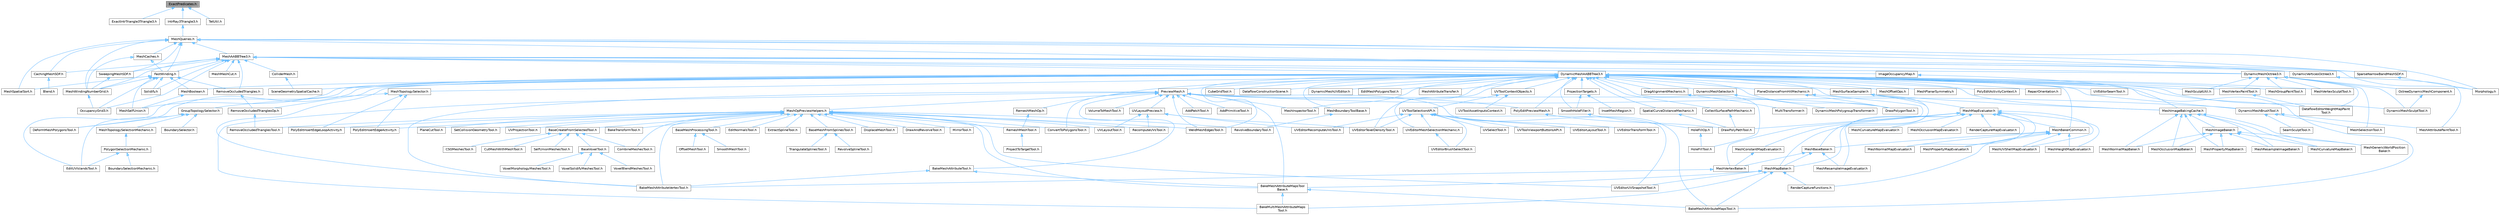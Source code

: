 digraph "ExactPredicates.h"
{
 // INTERACTIVE_SVG=YES
 // LATEX_PDF_SIZE
  bgcolor="transparent";
  edge [fontname=Helvetica,fontsize=10,labelfontname=Helvetica,labelfontsize=10];
  node [fontname=Helvetica,fontsize=10,shape=box,height=0.2,width=0.4];
  Node1 [id="Node000001",label="ExactPredicates.h",height=0.2,width=0.4,color="gray40", fillcolor="grey60", style="filled", fontcolor="black",tooltip=" "];
  Node1 -> Node2 [id="edge1_Node000001_Node000002",dir="back",color="steelblue1",style="solid",tooltip=" "];
  Node2 [id="Node000002",label="ExactIntrTriangle3Triangle3.h",height=0.2,width=0.4,color="grey40", fillcolor="white", style="filled",URL="$d3/d32/ExactIntrTriangle3Triangle3_8h.html",tooltip=" "];
  Node1 -> Node3 [id="edge2_Node000001_Node000003",dir="back",color="steelblue1",style="solid",tooltip=" "];
  Node3 [id="Node000003",label="IntrRay3Triangle3.h",height=0.2,width=0.4,color="grey40", fillcolor="white", style="filled",URL="$dc/d8f/IntrRay3Triangle3_8h.html",tooltip=" "];
  Node3 -> Node4 [id="edge3_Node000003_Node000004",dir="back",color="steelblue1",style="solid",tooltip=" "];
  Node4 [id="Node000004",label="MeshQueries.h",height=0.2,width=0.4,color="grey40", fillcolor="white", style="filled",URL="$d1/d76/MeshQueries_8h.html",tooltip=" "];
  Node4 -> Node5 [id="edge4_Node000004_Node000005",dir="back",color="steelblue1",style="solid",tooltip=" "];
  Node5 [id="Node000005",label="CachingMeshSDF.h",height=0.2,width=0.4,color="grey40", fillcolor="white", style="filled",URL="$d3/de9/CachingMeshSDF_8h.html",tooltip=" "];
  Node5 -> Node6 [id="edge5_Node000005_Node000006",dir="back",color="steelblue1",style="solid",tooltip=" "];
  Node6 [id="Node000006",label="Blend.h",height=0.2,width=0.4,color="grey40", fillcolor="white", style="filled",URL="$d4/d80/Blend_8h.html",tooltip=" "];
  Node4 -> Node7 [id="edge6_Node000004_Node000007",dir="back",color="steelblue1",style="solid",tooltip=" "];
  Node7 [id="Node000007",label="DynamicMeshOctree3.h",height=0.2,width=0.4,color="grey40", fillcolor="white", style="filled",URL="$d8/d9f/DynamicMeshOctree3_8h.html",tooltip=" "];
  Node7 -> Node8 [id="edge7_Node000007_Node000008",dir="back",color="steelblue1",style="solid",tooltip=" "];
  Node8 [id="Node000008",label="DataflowEditorWeightMapPaint\lTool.h",height=0.2,width=0.4,color="grey40", fillcolor="white", style="filled",URL="$db/d46/DataflowEditorWeightMapPaintTool_8h.html",tooltip=" "];
  Node7 -> Node9 [id="edge8_Node000007_Node000009",dir="back",color="steelblue1",style="solid",tooltip=" "];
  Node9 [id="Node000009",label="DynamicMeshSculptTool.h",height=0.2,width=0.4,color="grey40", fillcolor="white", style="filled",URL="$d6/d16/DynamicMeshSculptTool_8h.html",tooltip=" "];
  Node7 -> Node10 [id="edge9_Node000007_Node000010",dir="back",color="steelblue1",style="solid",tooltip=" "];
  Node10 [id="Node000010",label="MeshGroupPaintTool.h",height=0.2,width=0.4,color="grey40", fillcolor="white", style="filled",URL="$dd/d04/MeshGroupPaintTool_8h.html",tooltip=" "];
  Node7 -> Node11 [id="edge10_Node000007_Node000011",dir="back",color="steelblue1",style="solid",tooltip=" "];
  Node11 [id="Node000011",label="MeshSculptUtil.h",height=0.2,width=0.4,color="grey40", fillcolor="white", style="filled",URL="$dc/de1/MeshSculptUtil_8h.html",tooltip=" "];
  Node7 -> Node12 [id="edge11_Node000007_Node000012",dir="back",color="steelblue1",style="solid",tooltip=" "];
  Node12 [id="Node000012",label="MeshSelectionTool.h",height=0.2,width=0.4,color="grey40", fillcolor="white", style="filled",URL="$d8/d80/MeshSelectionTool_8h.html",tooltip=" "];
  Node7 -> Node13 [id="edge12_Node000007_Node000013",dir="back",color="steelblue1",style="solid",tooltip=" "];
  Node13 [id="Node000013",label="MeshVertexPaintTool.h",height=0.2,width=0.4,color="grey40", fillcolor="white", style="filled",URL="$db/d74/MeshVertexPaintTool_8h.html",tooltip=" "];
  Node13 -> Node8 [id="edge13_Node000013_Node000008",dir="back",color="steelblue1",style="solid",tooltip=" "];
  Node7 -> Node14 [id="edge14_Node000007_Node000014",dir="back",color="steelblue1",style="solid",tooltip=" "];
  Node14 [id="Node000014",label="MeshVertexSculptTool.h",height=0.2,width=0.4,color="grey40", fillcolor="white", style="filled",URL="$dc/da6/MeshVertexSculptTool_8h.html",tooltip=" "];
  Node7 -> Node15 [id="edge15_Node000007_Node000015",dir="back",color="steelblue1",style="solid",tooltip=" "];
  Node15 [id="Node000015",label="OctreeDynamicMeshComponent.h",height=0.2,width=0.4,color="grey40", fillcolor="white", style="filled",URL="$d9/d19/OctreeDynamicMeshComponent_8h.html",tooltip=" "];
  Node15 -> Node9 [id="edge16_Node000015_Node000009",dir="back",color="steelblue1",style="solid",tooltip=" "];
  Node4 -> Node16 [id="edge17_Node000004_Node000016",dir="back",color="steelblue1",style="solid",tooltip=" "];
  Node16 [id="Node000016",label="DynamicVerticesOctree3.h",height=0.2,width=0.4,color="grey40", fillcolor="white", style="filled",URL="$df/d7e/DynamicVerticesOctree3_8h.html",tooltip=" "];
  Node16 -> Node17 [id="edge18_Node000016_Node000017",dir="back",color="steelblue1",style="solid",tooltip=" "];
  Node17 [id="Node000017",label="MeshAttributePaintTool.h",height=0.2,width=0.4,color="grey40", fillcolor="white", style="filled",URL="$d3/d29/MeshAttributePaintTool_8h.html",tooltip=" "];
  Node4 -> Node18 [id="edge19_Node000004_Node000018",dir="back",color="steelblue1",style="solid",tooltip=" "];
  Node18 [id="Node000018",label="FastWinding.h",height=0.2,width=0.4,color="grey40", fillcolor="white", style="filled",URL="$d0/df7/FastWinding_8h.html",tooltip=" "];
  Node18 -> Node19 [id="edge20_Node000018_Node000019",dir="back",color="steelblue1",style="solid",tooltip=" "];
  Node19 [id="Node000019",label="MeshBoolean.h",height=0.2,width=0.4,color="grey40", fillcolor="white", style="filled",URL="$dc/d24/MeshBoolean_8h.html",tooltip=" "];
  Node19 -> Node20 [id="edge21_Node000019_Node000020",dir="back",color="steelblue1",style="solid",tooltip=" "];
  Node20 [id="Node000020",label="MeshSelfUnion.h",height=0.2,width=0.4,color="grey40", fillcolor="white", style="filled",URL="$d0/d5f/MeshSelfUnion_8h.html",tooltip=" "];
  Node18 -> Node20 [id="edge22_Node000018_Node000020",dir="back",color="steelblue1",style="solid",tooltip=" "];
  Node18 -> Node21 [id="edge23_Node000018_Node000021",dir="back",color="steelblue1",style="solid",tooltip=" "];
  Node21 [id="Node000021",label="MeshSpatialSort.h",height=0.2,width=0.4,color="grey40", fillcolor="white", style="filled",URL="$d5/d25/MeshSpatialSort_8h.html",tooltip=" "];
  Node18 -> Node22 [id="edge24_Node000018_Node000022",dir="back",color="steelblue1",style="solid",tooltip=" "];
  Node22 [id="Node000022",label="MeshWindingNumberGrid.h",height=0.2,width=0.4,color="grey40", fillcolor="white", style="filled",URL="$de/df0/MeshWindingNumberGrid_8h.html",tooltip=" "];
  Node22 -> Node23 [id="edge25_Node000022_Node000023",dir="back",color="steelblue1",style="solid",tooltip=" "];
  Node23 [id="Node000023",label="OccupancyGrid3.h",height=0.2,width=0.4,color="grey40", fillcolor="white", style="filled",URL="$d5/d63/OccupancyGrid3_8h.html",tooltip=" "];
  Node18 -> Node23 [id="edge26_Node000018_Node000023",dir="back",color="steelblue1",style="solid",tooltip=" "];
  Node18 -> Node24 [id="edge27_Node000018_Node000024",dir="back",color="steelblue1",style="solid",tooltip=" "];
  Node24 [id="Node000024",label="RemoveOccludedTriangles.h",height=0.2,width=0.4,color="grey40", fillcolor="white", style="filled",URL="$dc/d7b/RemoveOccludedTriangles_8h.html",tooltip=" "];
  Node24 -> Node25 [id="edge28_Node000024_Node000025",dir="back",color="steelblue1",style="solid",tooltip=" "];
  Node25 [id="Node000025",label="RemoveOccludedTrianglesOp.h",height=0.2,width=0.4,color="grey40", fillcolor="white", style="filled",URL="$d2/d39/RemoveOccludedTrianglesOp_8h.html",tooltip=" "];
  Node25 -> Node26 [id="edge29_Node000025_Node000026",dir="back",color="steelblue1",style="solid",tooltip=" "];
  Node26 [id="Node000026",label="RemoveOccludedTrianglesTool.h",height=0.2,width=0.4,color="grey40", fillcolor="white", style="filled",URL="$d9/da1/RemoveOccludedTrianglesTool_8h.html",tooltip=" "];
  Node18 -> Node27 [id="edge30_Node000018_Node000027",dir="back",color="steelblue1",style="solid",tooltip=" "];
  Node27 [id="Node000027",label="Solidify.h",height=0.2,width=0.4,color="grey40", fillcolor="white", style="filled",URL="$d0/ded/Solidify_8h.html",tooltip=" "];
  Node4 -> Node28 [id="edge31_Node000004_Node000028",dir="back",color="steelblue1",style="solid",tooltip=" "];
  Node28 [id="Node000028",label="MeshAABBTree3.h",height=0.2,width=0.4,color="grey40", fillcolor="white", style="filled",URL="$d8/d90/MeshAABBTree3_8h.html",tooltip=" "];
  Node28 -> Node5 [id="edge32_Node000028_Node000005",dir="back",color="steelblue1",style="solid",tooltip=" "];
  Node28 -> Node29 [id="edge33_Node000028_Node000029",dir="back",color="steelblue1",style="solid",tooltip=" "];
  Node29 [id="Node000029",label="ColliderMesh.h",height=0.2,width=0.4,color="grey40", fillcolor="white", style="filled",URL="$d8/d3c/ColliderMesh_8h.html",tooltip=" "];
  Node29 -> Node30 [id="edge34_Node000029_Node000030",dir="back",color="steelblue1",style="solid",tooltip=" "];
  Node30 [id="Node000030",label="SceneGeometrySpatialCache.h",height=0.2,width=0.4,color="grey40", fillcolor="white", style="filled",URL="$d6/d6f/SceneGeometrySpatialCache_8h.html",tooltip=" "];
  Node28 -> Node31 [id="edge35_Node000028_Node000031",dir="back",color="steelblue1",style="solid",tooltip=" "];
  Node31 [id="Node000031",label="DynamicMeshAABBTree3.h",height=0.2,width=0.4,color="grey40", fillcolor="white", style="filled",URL="$d5/d0d/DynamicMeshAABBTree3_8h.html",tooltip=" "];
  Node31 -> Node32 [id="edge36_Node000031_Node000032",dir="back",color="steelblue1",style="solid",tooltip=" "];
  Node32 [id="Node000032",label="BakeMeshAttributeMapsTool.h",height=0.2,width=0.4,color="grey40", fillcolor="white", style="filled",URL="$d8/d14/BakeMeshAttributeMapsTool_8h.html",tooltip=" "];
  Node31 -> Node33 [id="edge37_Node000031_Node000033",dir="back",color="steelblue1",style="solid",tooltip=" "];
  Node33 [id="Node000033",label="BakeMeshAttributeVertexTool.h",height=0.2,width=0.4,color="grey40", fillcolor="white", style="filled",URL="$d6/d76/BakeMeshAttributeVertexTool_8h.html",tooltip=" "];
  Node31 -> Node34 [id="edge38_Node000031_Node000034",dir="back",color="steelblue1",style="solid",tooltip=" "];
  Node34 [id="Node000034",label="CollectSurfacePathMechanic.h",height=0.2,width=0.4,color="grey40", fillcolor="white", style="filled",URL="$d5/dd0/CollectSurfacePathMechanic_8h.html",tooltip=" "];
  Node34 -> Node35 [id="edge39_Node000034_Node000035",dir="back",color="steelblue1",style="solid",tooltip=" "];
  Node35 [id="Node000035",label="DrawPolyPathTool.h",height=0.2,width=0.4,color="grey40", fillcolor="white", style="filled",URL="$dc/d3e/DrawPolyPathTool_8h.html",tooltip=" "];
  Node31 -> Node36 [id="edge40_Node000031_Node000036",dir="back",color="steelblue1",style="solid",tooltip=" "];
  Node36 [id="Node000036",label="CubeGridTool.h",height=0.2,width=0.4,color="grey40", fillcolor="white", style="filled",URL="$d3/d38/CubeGridTool_8h.html",tooltip=" "];
  Node31 -> Node37 [id="edge41_Node000031_Node000037",dir="back",color="steelblue1",style="solid",tooltip=" "];
  Node37 [id="Node000037",label="DataflowConstructionScene.h",height=0.2,width=0.4,color="grey40", fillcolor="white", style="filled",URL="$d7/d24/DataflowConstructionScene_8h.html",tooltip=" "];
  Node31 -> Node8 [id="edge42_Node000031_Node000008",dir="back",color="steelblue1",style="solid",tooltip=" "];
  Node31 -> Node38 [id="edge43_Node000031_Node000038",dir="back",color="steelblue1",style="solid",tooltip=" "];
  Node38 [id="Node000038",label="DeformMeshPolygonsTool.h",height=0.2,width=0.4,color="grey40", fillcolor="white", style="filled",URL="$db/d72/DeformMeshPolygonsTool_8h.html",tooltip=" "];
  Node31 -> Node39 [id="edge44_Node000031_Node000039",dir="back",color="steelblue1",style="solid",tooltip=" "];
  Node39 [id="Node000039",label="DragAlignmentMechanic.h",height=0.2,width=0.4,color="grey40", fillcolor="white", style="filled",URL="$d1/d74/DragAlignmentMechanic_8h.html",tooltip=" "];
  Node39 -> Node40 [id="edge45_Node000039_Node000040",dir="back",color="steelblue1",style="solid",tooltip=" "];
  Node40 [id="Node000040",label="MultiTransformer.h",height=0.2,width=0.4,color="grey40", fillcolor="white", style="filled",URL="$d1/d6f/MultiTransformer_8h.html",tooltip=" "];
  Node31 -> Node41 [id="edge46_Node000031_Node000041",dir="back",color="steelblue1",style="solid",tooltip=" "];
  Node41 [id="Node000041",label="DrawPolygonTool.h",height=0.2,width=0.4,color="grey40", fillcolor="white", style="filled",URL="$d0/d15/DrawPolygonTool_8h.html",tooltip=" "];
  Node31 -> Node42 [id="edge47_Node000031_Node000042",dir="back",color="steelblue1",style="solid",tooltip=" "];
  Node42 [id="Node000042",label="DynamicMeshBrushTool.h",height=0.2,width=0.4,color="grey40", fillcolor="white", style="filled",URL="$da/d04/DynamicMeshBrushTool_8h.html",tooltip=" "];
  Node42 -> Node17 [id="edge48_Node000042_Node000017",dir="back",color="steelblue1",style="solid",tooltip=" "];
  Node42 -> Node12 [id="edge49_Node000042_Node000012",dir="back",color="steelblue1",style="solid",tooltip=" "];
  Node42 -> Node43 [id="edge50_Node000042_Node000043",dir="back",color="steelblue1",style="solid",tooltip=" "];
  Node43 [id="Node000043",label="SeamSculptTool.h",height=0.2,width=0.4,color="grey40", fillcolor="white", style="filled",URL="$d1/d31/SeamSculptTool_8h.html",tooltip=" "];
  Node31 -> Node9 [id="edge51_Node000031_Node000009",dir="back",color="steelblue1",style="solid",tooltip=" "];
  Node31 -> Node44 [id="edge52_Node000031_Node000044",dir="back",color="steelblue1",style="solid",tooltip=" "];
  Node44 [id="Node000044",label="DynamicMeshSelector.h",height=0.2,width=0.4,color="grey40", fillcolor="white", style="filled",URL="$dc/d01/DynamicMeshSelector_8h.html",tooltip=" "];
  Node44 -> Node45 [id="edge53_Node000044_Node000045",dir="back",color="steelblue1",style="solid",tooltip=" "];
  Node45 [id="Node000045",label="DynamicMeshPolygroupTransformer.h",height=0.2,width=0.4,color="grey40", fillcolor="white", style="filled",URL="$dc/db2/DynamicMeshPolygroupTransformer_8h.html",tooltip=" "];
  Node31 -> Node46 [id="edge54_Node000031_Node000046",dir="back",color="steelblue1",style="solid",tooltip=" "];
  Node46 [id="Node000046",label="DynamicMeshUVEditor.h",height=0.2,width=0.4,color="grey40", fillcolor="white", style="filled",URL="$d9/d1e/DynamicMeshUVEditor_8h.html",tooltip=" "];
  Node31 -> Node47 [id="edge55_Node000031_Node000047",dir="back",color="steelblue1",style="solid",tooltip=" "];
  Node47 [id="Node000047",label="EditMeshPolygonsTool.h",height=0.2,width=0.4,color="grey40", fillcolor="white", style="filled",URL="$d5/d72/EditMeshPolygonsTool_8h.html",tooltip=" "];
  Node31 -> Node48 [id="edge56_Node000031_Node000048",dir="back",color="steelblue1",style="solid",tooltip=" "];
  Node48 [id="Node000048",label="EditUVIslandsTool.h",height=0.2,width=0.4,color="grey40", fillcolor="white", style="filled",URL="$d0/de4/EditUVIslandsTool_8h.html",tooltip=" "];
  Node31 -> Node49 [id="edge57_Node000031_Node000049",dir="back",color="steelblue1",style="solid",tooltip=" "];
  Node49 [id="Node000049",label="HoleFillTool.h",height=0.2,width=0.4,color="grey40", fillcolor="white", style="filled",URL="$da/d02/HoleFillTool_8h.html",tooltip=" "];
  Node31 -> Node50 [id="edge58_Node000031_Node000050",dir="back",color="steelblue1",style="solid",tooltip=" "];
  Node50 [id="Node000050",label="MeshAttributeTransfer.h",height=0.2,width=0.4,color="grey40", fillcolor="white", style="filled",URL="$dc/d1c/MeshAttributeTransfer_8h.html",tooltip=" "];
  Node31 -> Node51 [id="edge59_Node000031_Node000051",dir="back",color="steelblue1",style="solid",tooltip=" "];
  Node51 [id="Node000051",label="MeshBakerCommon.h",height=0.2,width=0.4,color="grey40", fillcolor="white", style="filled",URL="$d9/d92/MeshBakerCommon_8h.html",tooltip=" "];
  Node51 -> Node52 [id="edge60_Node000051_Node000052",dir="back",color="steelblue1",style="solid",tooltip=" "];
  Node52 [id="Node000052",label="MeshBaseBaker.h",height=0.2,width=0.4,color="grey40", fillcolor="white", style="filled",URL="$d7/ddc/MeshBaseBaker_8h.html",tooltip=" "];
  Node52 -> Node53 [id="edge61_Node000052_Node000053",dir="back",color="steelblue1",style="solid",tooltip=" "];
  Node53 [id="Node000053",label="MeshMapBaker.h",height=0.2,width=0.4,color="grey40", fillcolor="white", style="filled",URL="$d5/d05/MeshMapBaker_8h.html",tooltip=" "];
  Node53 -> Node32 [id="edge62_Node000053_Node000032",dir="back",color="steelblue1",style="solid",tooltip=" "];
  Node53 -> Node54 [id="edge63_Node000053_Node000054",dir="back",color="steelblue1",style="solid",tooltip=" "];
  Node54 [id="Node000054",label="BakeMeshAttributeMapsTool\lBase.h",height=0.2,width=0.4,color="grey40", fillcolor="white", style="filled",URL="$dc/d68/BakeMeshAttributeMapsToolBase_8h.html",tooltip=" "];
  Node54 -> Node32 [id="edge64_Node000054_Node000032",dir="back",color="steelblue1",style="solid",tooltip=" "];
  Node54 -> Node55 [id="edge65_Node000054_Node000055",dir="back",color="steelblue1",style="solid",tooltip=" "];
  Node55 [id="Node000055",label="BakeMultiMeshAttributeMaps\lTool.h",height=0.2,width=0.4,color="grey40", fillcolor="white", style="filled",URL="$d7/d65/BakeMultiMeshAttributeMapsTool_8h.html",tooltip=" "];
  Node53 -> Node55 [id="edge66_Node000053_Node000055",dir="back",color="steelblue1",style="solid",tooltip=" "];
  Node53 -> Node56 [id="edge67_Node000053_Node000056",dir="back",color="steelblue1",style="solid",tooltip=" "];
  Node56 [id="Node000056",label="RenderCaptureFunctions.h",height=0.2,width=0.4,color="grey40", fillcolor="white", style="filled",URL="$d3/dc6/RenderCaptureFunctions_8h.html",tooltip=" "];
  Node53 -> Node57 [id="edge68_Node000053_Node000057",dir="back",color="steelblue1",style="solid",tooltip=" "];
  Node57 [id="Node000057",label="UVEditorUVSnapshotTool.h",height=0.2,width=0.4,color="grey40", fillcolor="white", style="filled",URL="$d4/dd6/UVEditorUVSnapshotTool_8h.html",tooltip=" "];
  Node52 -> Node58 [id="edge69_Node000052_Node000058",dir="back",color="steelblue1",style="solid",tooltip=" "];
  Node58 [id="Node000058",label="MeshResampleImageEvaluator.h",height=0.2,width=0.4,color="grey40", fillcolor="white", style="filled",URL="$df/de3/MeshResampleImageEvaluator_8h.html",tooltip=" "];
  Node52 -> Node59 [id="edge70_Node000052_Node000059",dir="back",color="steelblue1",style="solid",tooltip=" "];
  Node59 [id="Node000059",label="MeshVertexBaker.h",height=0.2,width=0.4,color="grey40", fillcolor="white", style="filled",URL="$df/d96/MeshVertexBaker_8h.html",tooltip=" "];
  Node59 -> Node33 [id="edge71_Node000059_Node000033",dir="back",color="steelblue1",style="solid",tooltip=" "];
  Node51 -> Node60 [id="edge72_Node000051_Node000060",dir="back",color="steelblue1",style="solid",tooltip=" "];
  Node60 [id="Node000060",label="MeshHeightMapEvaluator.h",height=0.2,width=0.4,color="grey40", fillcolor="white", style="filled",URL="$df/d45/MeshHeightMapEvaluator_8h.html",tooltip=" "];
  Node51 -> Node61 [id="edge73_Node000051_Node000061",dir="back",color="steelblue1",style="solid",tooltip=" "];
  Node61 [id="Node000061",label="MeshNormalMapEvaluator.h",height=0.2,width=0.4,color="grey40", fillcolor="white", style="filled",URL="$da/d03/MeshNormalMapEvaluator_8h.html",tooltip=" "];
  Node51 -> Node62 [id="edge74_Node000051_Node000062",dir="back",color="steelblue1",style="solid",tooltip=" "];
  Node62 [id="Node000062",label="MeshPropertyMapEvaluator.h",height=0.2,width=0.4,color="grey40", fillcolor="white", style="filled",URL="$d5/d6f/MeshPropertyMapEvaluator_8h.html",tooltip=" "];
  Node51 -> Node63 [id="edge75_Node000051_Node000063",dir="back",color="steelblue1",style="solid",tooltip=" "];
  Node63 [id="Node000063",label="MeshUVShellMapEvaluator.h",height=0.2,width=0.4,color="grey40", fillcolor="white", style="filled",URL="$da/d27/MeshUVShellMapEvaluator_8h.html",tooltip=" "];
  Node51 -> Node56 [id="edge76_Node000051_Node000056",dir="back",color="steelblue1",style="solid",tooltip=" "];
  Node31 -> Node52 [id="edge77_Node000031_Node000052",dir="back",color="steelblue1",style="solid",tooltip=" "];
  Node31 -> Node19 [id="edge78_Node000031_Node000019",dir="back",color="steelblue1",style="solid",tooltip=" "];
  Node31 -> Node64 [id="edge79_Node000031_Node000064",dir="back",color="steelblue1",style="solid",tooltip=" "];
  Node64 [id="Node000064",label="MeshBoundaryToolBase.h",height=0.2,width=0.4,color="grey40", fillcolor="white", style="filled",URL="$dd/da3/MeshBoundaryToolBase_8h.html",tooltip=" "];
  Node64 -> Node65 [id="edge80_Node000064_Node000065",dir="back",color="steelblue1",style="solid",tooltip=" "];
  Node65 [id="Node000065",label="RevolveBoundaryTool.h",height=0.2,width=0.4,color="grey40", fillcolor="white", style="filled",URL="$da/dce/RevolveBoundaryTool_8h.html",tooltip=" "];
  Node31 -> Node10 [id="edge81_Node000031_Node000010",dir="back",color="steelblue1",style="solid",tooltip=" "];
  Node31 -> Node66 [id="edge82_Node000031_Node000066",dir="back",color="steelblue1",style="solid",tooltip=" "];
  Node66 [id="Node000066",label="MeshImageBakingCache.h",height=0.2,width=0.4,color="grey40", fillcolor="white", style="filled",URL="$dd/d09/MeshImageBakingCache_8h.html",tooltip=" "];
  Node66 -> Node67 [id="edge83_Node000066_Node000067",dir="back",color="steelblue1",style="solid",tooltip=" "];
  Node67 [id="Node000067",label="MeshCurvatureMapBaker.h",height=0.2,width=0.4,color="grey40", fillcolor="white", style="filled",URL="$d8/ddd/MeshCurvatureMapBaker_8h.html",tooltip=" "];
  Node66 -> Node68 [id="edge84_Node000066_Node000068",dir="back",color="steelblue1",style="solid",tooltip=" "];
  Node68 [id="Node000068",label="MeshGenericWorldPosition\lBaker.h",height=0.2,width=0.4,color="grey40", fillcolor="white", style="filled",URL="$df/d9a/MeshGenericWorldPositionBaker_8h.html",tooltip=" "];
  Node66 -> Node69 [id="edge85_Node000066_Node000069",dir="back",color="steelblue1",style="solid",tooltip=" "];
  Node69 [id="Node000069",label="MeshImageBaker.h",height=0.2,width=0.4,color="grey40", fillcolor="white", style="filled",URL="$df/d35/MeshImageBaker_8h.html",tooltip=" "];
  Node69 -> Node67 [id="edge86_Node000069_Node000067",dir="back",color="steelblue1",style="solid",tooltip=" "];
  Node69 -> Node68 [id="edge87_Node000069_Node000068",dir="back",color="steelblue1",style="solid",tooltip=" "];
  Node69 -> Node70 [id="edge88_Node000069_Node000070",dir="back",color="steelblue1",style="solid",tooltip=" "];
  Node70 [id="Node000070",label="MeshNormalMapBaker.h",height=0.2,width=0.4,color="grey40", fillcolor="white", style="filled",URL="$d5/dff/MeshNormalMapBaker_8h.html",tooltip=" "];
  Node69 -> Node71 [id="edge89_Node000069_Node000071",dir="back",color="steelblue1",style="solid",tooltip=" "];
  Node71 [id="Node000071",label="MeshOcclusionMapBaker.h",height=0.2,width=0.4,color="grey40", fillcolor="white", style="filled",URL="$dd/d77/MeshOcclusionMapBaker_8h.html",tooltip=" "];
  Node69 -> Node72 [id="edge90_Node000069_Node000072",dir="back",color="steelblue1",style="solid",tooltip=" "];
  Node72 [id="Node000072",label="MeshPropertyMapBaker.h",height=0.2,width=0.4,color="grey40", fillcolor="white", style="filled",URL="$d1/dcf/MeshPropertyMapBaker_8h.html",tooltip=" "];
  Node69 -> Node73 [id="edge91_Node000069_Node000073",dir="back",color="steelblue1",style="solid",tooltip=" "];
  Node73 [id="Node000073",label="MeshResampleImageBaker.h",height=0.2,width=0.4,color="grey40", fillcolor="white", style="filled",URL="$d4/d00/MeshResampleImageBaker_8h.html",tooltip=" "];
  Node66 -> Node70 [id="edge92_Node000066_Node000070",dir="back",color="steelblue1",style="solid",tooltip=" "];
  Node66 -> Node71 [id="edge93_Node000066_Node000071",dir="back",color="steelblue1",style="solid",tooltip=" "];
  Node66 -> Node72 [id="edge94_Node000066_Node000072",dir="back",color="steelblue1",style="solid",tooltip=" "];
  Node66 -> Node73 [id="edge95_Node000066_Node000073",dir="back",color="steelblue1",style="solid",tooltip=" "];
  Node31 -> Node74 [id="edge96_Node000031_Node000074",dir="back",color="steelblue1",style="solid",tooltip=" "];
  Node74 [id="Node000074",label="MeshInspectorTool.h",height=0.2,width=0.4,color="grey40", fillcolor="white", style="filled",URL="$de/da1/MeshInspectorTool_8h.html",tooltip=" "];
  Node31 -> Node75 [id="edge97_Node000031_Node000075",dir="back",color="steelblue1",style="solid",tooltip=" "];
  Node75 [id="Node000075",label="MeshOffsetOps.h",height=0.2,width=0.4,color="grey40", fillcolor="white", style="filled",URL="$da/d6c/MeshOffsetOps_8h.html",tooltip=" "];
  Node31 -> Node76 [id="edge98_Node000031_Node000076",dir="back",color="steelblue1",style="solid",tooltip=" "];
  Node76 [id="Node000076",label="MeshPlanarSymmetry.h",height=0.2,width=0.4,color="grey40", fillcolor="white", style="filled",URL="$d7/d1d/MeshPlanarSymmetry_8h.html",tooltip=" "];
  Node31 -> Node11 [id="edge99_Node000031_Node000011",dir="back",color="steelblue1",style="solid",tooltip=" "];
  Node31 -> Node20 [id="edge100_Node000031_Node000020",dir="back",color="steelblue1",style="solid",tooltip=" "];
  Node31 -> Node77 [id="edge101_Node000031_Node000077",dir="back",color="steelblue1",style="solid",tooltip=" "];
  Node77 [id="Node000077",label="MeshSurfaceSampler.h",height=0.2,width=0.4,color="grey40", fillcolor="white", style="filled",URL="$de/d0c/MeshSurfaceSampler_8h.html",tooltip=" "];
  Node77 -> Node66 [id="edge102_Node000077_Node000066",dir="back",color="steelblue1",style="solid",tooltip=" "];
  Node77 -> Node53 [id="edge103_Node000077_Node000053",dir="back",color="steelblue1",style="solid",tooltip=" "];
  Node77 -> Node78 [id="edge104_Node000077_Node000078",dir="back",color="steelblue1",style="solid",tooltip=" "];
  Node78 [id="Node000078",label="MeshMapEvaluator.h",height=0.2,width=0.4,color="grey40", fillcolor="white", style="filled",URL="$d1/d1f/MeshMapEvaluator_8h.html",tooltip=" "];
  Node78 -> Node51 [id="edge105_Node000078_Node000051",dir="back",color="steelblue1",style="solid",tooltip=" "];
  Node78 -> Node79 [id="edge106_Node000078_Node000079",dir="back",color="steelblue1",style="solid",tooltip=" "];
  Node79 [id="Node000079",label="MeshConstantMapEvaluator.h",height=0.2,width=0.4,color="grey40", fillcolor="white", style="filled",URL="$dd/dfb/MeshConstantMapEvaluator_8h.html",tooltip=" "];
  Node79 -> Node59 [id="edge107_Node000079_Node000059",dir="back",color="steelblue1",style="solid",tooltip=" "];
  Node78 -> Node80 [id="edge108_Node000078_Node000080",dir="back",color="steelblue1",style="solid",tooltip=" "];
  Node80 [id="Node000080",label="MeshCurvatureMapEvaluator.h",height=0.2,width=0.4,color="grey40", fillcolor="white", style="filled",URL="$d6/dc0/MeshCurvatureMapEvaluator_8h.html",tooltip=" "];
  Node78 -> Node60 [id="edge109_Node000078_Node000060",dir="back",color="steelblue1",style="solid",tooltip=" "];
  Node78 -> Node53 [id="edge110_Node000078_Node000053",dir="back",color="steelblue1",style="solid",tooltip=" "];
  Node78 -> Node61 [id="edge111_Node000078_Node000061",dir="back",color="steelblue1",style="solid",tooltip=" "];
  Node78 -> Node81 [id="edge112_Node000078_Node000081",dir="back",color="steelblue1",style="solid",tooltip=" "];
  Node81 [id="Node000081",label="MeshOcclusionMapEvaluator.h",height=0.2,width=0.4,color="grey40", fillcolor="white", style="filled",URL="$d5/dc2/MeshOcclusionMapEvaluator_8h.html",tooltip=" "];
  Node78 -> Node62 [id="edge113_Node000078_Node000062",dir="back",color="steelblue1",style="solid",tooltip=" "];
  Node78 -> Node58 [id="edge114_Node000078_Node000058",dir="back",color="steelblue1",style="solid",tooltip=" "];
  Node78 -> Node63 [id="edge115_Node000078_Node000063",dir="back",color="steelblue1",style="solid",tooltip=" "];
  Node78 -> Node59 [id="edge116_Node000078_Node000059",dir="back",color="steelblue1",style="solid",tooltip=" "];
  Node78 -> Node82 [id="edge117_Node000078_Node000082",dir="back",color="steelblue1",style="solid",tooltip=" "];
  Node82 [id="Node000082",label="RenderCaptureMapEvaluator.h",height=0.2,width=0.4,color="grey40", fillcolor="white", style="filled",URL="$d0/d5c/RenderCaptureMapEvaluator_8h.html",tooltip=" "];
  Node31 -> Node83 [id="edge118_Node000031_Node000083",dir="back",color="steelblue1",style="solid",tooltip=" "];
  Node83 [id="Node000083",label="MeshTopologySelector.h",height=0.2,width=0.4,color="grey40", fillcolor="white", style="filled",URL="$d1/db0/MeshTopologySelector_8h.html",tooltip=" "];
  Node83 -> Node84 [id="edge119_Node000083_Node000084",dir="back",color="steelblue1",style="solid",tooltip=" "];
  Node84 [id="Node000084",label="GroupTopologySelector.h",height=0.2,width=0.4,color="grey40", fillcolor="white", style="filled",URL="$dc/dfe/GroupTopologySelector_8h.html",tooltip=" "];
  Node84 -> Node85 [id="edge120_Node000084_Node000085",dir="back",color="steelblue1",style="solid",tooltip=" "];
  Node85 [id="Node000085",label="BoundarySelector.h",height=0.2,width=0.4,color="grey40", fillcolor="white", style="filled",URL="$db/dc2/BoundarySelector_8h.html",tooltip=" "];
  Node84 -> Node38 [id="edge121_Node000084_Node000038",dir="back",color="steelblue1",style="solid",tooltip=" "];
  Node84 -> Node48 [id="edge122_Node000084_Node000048",dir="back",color="steelblue1",style="solid",tooltip=" "];
  Node84 -> Node86 [id="edge123_Node000084_Node000086",dir="back",color="steelblue1",style="solid",tooltip=" "];
  Node86 [id="Node000086",label="MeshTopologySelectionMechanic.h",height=0.2,width=0.4,color="grey40", fillcolor="white", style="filled",URL="$d5/d15/MeshTopologySelectionMechanic_8h.html",tooltip=" "];
  Node86 -> Node87 [id="edge124_Node000086_Node000087",dir="back",color="steelblue1",style="solid",tooltip=" "];
  Node87 [id="Node000087",label="PolygonSelectionMechanic.h",height=0.2,width=0.4,color="grey40", fillcolor="white", style="filled",URL="$da/dff/PolygonSelectionMechanic_8h.html",tooltip=" "];
  Node87 -> Node88 [id="edge125_Node000087_Node000088",dir="back",color="steelblue1",style="solid",tooltip=" "];
  Node88 [id="Node000088",label="BoundarySelectionMechanic.h",height=0.2,width=0.4,color="grey40", fillcolor="white", style="filled",URL="$d8/dd6/BoundarySelectionMechanic_8h.html",tooltip=" "];
  Node87 -> Node48 [id="edge126_Node000087_Node000048",dir="back",color="steelblue1",style="solid",tooltip=" "];
  Node83 -> Node89 [id="edge127_Node000083_Node000089",dir="back",color="steelblue1",style="solid",tooltip=" "];
  Node89 [id="Node000089",label="PolyEditInsertEdgeActivity.h",height=0.2,width=0.4,color="grey40", fillcolor="white", style="filled",URL="$d1/d26/PolyEditInsertEdgeActivity_8h.html",tooltip=" "];
  Node83 -> Node90 [id="edge128_Node000083_Node000090",dir="back",color="steelblue1",style="solid",tooltip=" "];
  Node90 [id="Node000090",label="PolyEditInsertEdgeLoopActivity.h",height=0.2,width=0.4,color="grey40", fillcolor="white", style="filled",URL="$d5/d37/PolyEditInsertEdgeLoopActivity_8h.html",tooltip=" "];
  Node31 -> Node13 [id="edge129_Node000031_Node000013",dir="back",color="steelblue1",style="solid",tooltip=" "];
  Node31 -> Node14 [id="edge130_Node000031_Node000014",dir="back",color="steelblue1",style="solid",tooltip=" "];
  Node31 -> Node91 [id="edge131_Node000031_Node000091",dir="back",color="steelblue1",style="solid",tooltip=" "];
  Node91 [id="Node000091",label="PlaneDistanceFromHitMechanic.h",height=0.2,width=0.4,color="grey40", fillcolor="white", style="filled",URL="$dc/dea/PlaneDistanceFromHitMechanic_8h.html",tooltip=" "];
  Node91 -> Node35 [id="edge132_Node000091_Node000035",dir="back",color="steelblue1",style="solid",tooltip=" "];
  Node91 -> Node41 [id="edge133_Node000091_Node000041",dir="back",color="steelblue1",style="solid",tooltip=" "];
  Node31 -> Node92 [id="edge134_Node000031_Node000092",dir="back",color="steelblue1",style="solid",tooltip=" "];
  Node92 [id="Node000092",label="PolyEditActivityContext.h",height=0.2,width=0.4,color="grey40", fillcolor="white", style="filled",URL="$d8/d66/PolyEditActivityContext_8h.html",tooltip=" "];
  Node31 -> Node93 [id="edge135_Node000031_Node000093",dir="back",color="steelblue1",style="solid",tooltip=" "];
  Node93 [id="Node000093",label="PolyEditPreviewMesh.h",height=0.2,width=0.4,color="grey40", fillcolor="white", style="filled",URL="$d2/de8/PolyEditPreviewMesh_8h.html",tooltip=" "];
  Node93 -> Node35 [id="edge136_Node000093_Node000035",dir="back",color="steelblue1",style="solid",tooltip=" "];
  Node31 -> Node94 [id="edge137_Node000031_Node000094",dir="back",color="steelblue1",style="solid",tooltip=" "];
  Node94 [id="Node000094",label="PreviewMesh.h",height=0.2,width=0.4,color="grey40", fillcolor="white", style="filled",URL="$d6/d30/PreviewMesh_8h.html",tooltip=" "];
  Node94 -> Node95 [id="edge138_Node000094_Node000095",dir="back",color="steelblue1",style="solid",tooltip=" "];
  Node95 [id="Node000095",label="AddPatchTool.h",height=0.2,width=0.4,color="grey40", fillcolor="white", style="filled",URL="$d5/deb/AddPatchTool_8h.html",tooltip=" "];
  Node94 -> Node96 [id="edge139_Node000094_Node000096",dir="back",color="steelblue1",style="solid",tooltip=" "];
  Node96 [id="Node000096",label="AddPrimitiveTool.h",height=0.2,width=0.4,color="grey40", fillcolor="white", style="filled",URL="$d5/dbf/AddPrimitiveTool_8h.html",tooltip=" "];
  Node94 -> Node32 [id="edge140_Node000094_Node000032",dir="back",color="steelblue1",style="solid",tooltip=" "];
  Node94 -> Node54 [id="edge141_Node000094_Node000054",dir="back",color="steelblue1",style="solid",tooltip=" "];
  Node94 -> Node97 [id="edge142_Node000094_Node000097",dir="back",color="steelblue1",style="solid",tooltip=" "];
  Node97 [id="Node000097",label="BakeMeshAttributeTool.h",height=0.2,width=0.4,color="grey40", fillcolor="white", style="filled",URL="$d0/d82/BakeMeshAttributeTool_8h.html",tooltip=" "];
  Node97 -> Node54 [id="edge143_Node000097_Node000054",dir="back",color="steelblue1",style="solid",tooltip=" "];
  Node97 -> Node33 [id="edge144_Node000097_Node000033",dir="back",color="steelblue1",style="solid",tooltip=" "];
  Node94 -> Node33 [id="edge145_Node000094_Node000033",dir="back",color="steelblue1",style="solid",tooltip=" "];
  Node94 -> Node55 [id="edge146_Node000094_Node000055",dir="back",color="steelblue1",style="solid",tooltip=" "];
  Node94 -> Node98 [id="edge147_Node000094_Node000098",dir="back",color="steelblue1",style="solid",tooltip=" "];
  Node98 [id="Node000098",label="ConvertToPolygonsTool.h",height=0.2,width=0.4,color="grey40", fillcolor="white", style="filled",URL="$d7/d5a/ConvertToPolygonsTool_8h.html",tooltip=" "];
  Node94 -> Node41 [id="edge148_Node000094_Node000041",dir="back",color="steelblue1",style="solid",tooltip=" "];
  Node94 -> Node42 [id="edge149_Node000094_Node000042",dir="back",color="steelblue1",style="solid",tooltip=" "];
  Node94 -> Node74 [id="edge150_Node000094_Node000074",dir="back",color="steelblue1",style="solid",tooltip=" "];
  Node94 -> Node99 [id="edge151_Node000094_Node000099",dir="back",color="steelblue1",style="solid",tooltip=" "];
  Node99 [id="Node000099",label="MeshOpPreviewHelpers.h",height=0.2,width=0.4,color="grey40", fillcolor="white", style="filled",URL="$de/d33/MeshOpPreviewHelpers_8h.html",tooltip=" "];
  Node99 -> Node54 [id="edge152_Node000099_Node000054",dir="back",color="steelblue1",style="solid",tooltip=" "];
  Node99 -> Node33 [id="edge153_Node000099_Node000033",dir="back",color="steelblue1",style="solid",tooltip=" "];
  Node99 -> Node100 [id="edge154_Node000099_Node000100",dir="back",color="steelblue1",style="solid",tooltip=" "];
  Node100 [id="Node000100",label="BakeTransformTool.h",height=0.2,width=0.4,color="grey40", fillcolor="white", style="filled",URL="$dc/d39/BakeTransformTool_8h.html",tooltip=" "];
  Node99 -> Node101 [id="edge155_Node000099_Node000101",dir="back",color="steelblue1",style="solid",tooltip=" "];
  Node101 [id="Node000101",label="BaseCreateFromSelectedTool.h",height=0.2,width=0.4,color="grey40", fillcolor="white", style="filled",URL="$de/dc7/BaseCreateFromSelectedTool_8h.html",tooltip=" "];
  Node101 -> Node102 [id="edge156_Node000101_Node000102",dir="back",color="steelblue1",style="solid",tooltip=" "];
  Node102 [id="Node000102",label="BaseVoxelTool.h",height=0.2,width=0.4,color="grey40", fillcolor="white", style="filled",URL="$db/d63/BaseVoxelTool_8h.html",tooltip=" "];
  Node102 -> Node103 [id="edge157_Node000102_Node000103",dir="back",color="steelblue1",style="solid",tooltip=" "];
  Node103 [id="Node000103",label="VoxelBlendMeshesTool.h",height=0.2,width=0.4,color="grey40", fillcolor="white", style="filled",URL="$da/d0e/VoxelBlendMeshesTool_8h.html",tooltip=" "];
  Node102 -> Node104 [id="edge158_Node000102_Node000104",dir="back",color="steelblue1",style="solid",tooltip=" "];
  Node104 [id="Node000104",label="VoxelMorphologyMeshesTool.h",height=0.2,width=0.4,color="grey40", fillcolor="white", style="filled",URL="$dc/d30/VoxelMorphologyMeshesTool_8h.html",tooltip=" "];
  Node102 -> Node105 [id="edge159_Node000102_Node000105",dir="back",color="steelblue1",style="solid",tooltip=" "];
  Node105 [id="Node000105",label="VoxelSolidifyMeshesTool.h",height=0.2,width=0.4,color="grey40", fillcolor="white", style="filled",URL="$de/da2/VoxelSolidifyMeshesTool_8h.html",tooltip=" "];
  Node101 -> Node106 [id="edge160_Node000101_Node000106",dir="back",color="steelblue1",style="solid",tooltip=" "];
  Node106 [id="Node000106",label="CSGMeshesTool.h",height=0.2,width=0.4,color="grey40", fillcolor="white", style="filled",URL="$db/dd1/CSGMeshesTool_8h.html",tooltip=" "];
  Node101 -> Node107 [id="edge161_Node000101_Node000107",dir="back",color="steelblue1",style="solid",tooltip=" "];
  Node107 [id="Node000107",label="CombineMeshesTool.h",height=0.2,width=0.4,color="grey40", fillcolor="white", style="filled",URL="$dd/da3/CombineMeshesTool_8h.html",tooltip=" "];
  Node101 -> Node108 [id="edge162_Node000101_Node000108",dir="back",color="steelblue1",style="solid",tooltip=" "];
  Node108 [id="Node000108",label="CutMeshWithMeshTool.h",height=0.2,width=0.4,color="grey40", fillcolor="white", style="filled",URL="$d2/d2c/CutMeshWithMeshTool_8h.html",tooltip=" "];
  Node101 -> Node109 [id="edge163_Node000101_Node000109",dir="back",color="steelblue1",style="solid",tooltip=" "];
  Node109 [id="Node000109",label="SelfUnionMeshesTool.h",height=0.2,width=0.4,color="grey40", fillcolor="white", style="filled",URL="$dc/dad/SelfUnionMeshesTool_8h.html",tooltip=" "];
  Node99 -> Node110 [id="edge164_Node000099_Node000110",dir="back",color="steelblue1",style="solid",tooltip=" "];
  Node110 [id="Node000110",label="BaseMeshFromSplinesTool.h",height=0.2,width=0.4,color="grey40", fillcolor="white", style="filled",URL="$da/d31/BaseMeshFromSplinesTool_8h.html",tooltip=" "];
  Node110 -> Node111 [id="edge165_Node000110_Node000111",dir="back",color="steelblue1",style="solid",tooltip=" "];
  Node111 [id="Node000111",label="RevolveSplineTool.h",height=0.2,width=0.4,color="grey40", fillcolor="white", style="filled",URL="$d3/d36/RevolveSplineTool_8h.html",tooltip=" "];
  Node110 -> Node112 [id="edge166_Node000110_Node000112",dir="back",color="steelblue1",style="solid",tooltip=" "];
  Node112 [id="Node000112",label="TriangulateSplinesTool.h",height=0.2,width=0.4,color="grey40", fillcolor="white", style="filled",URL="$d9/de6/TriangulateSplinesTool_8h.html",tooltip=" "];
  Node99 -> Node113 [id="edge167_Node000099_Node000113",dir="back",color="steelblue1",style="solid",tooltip=" "];
  Node113 [id="Node000113",label="BaseMeshProcessingTool.h",height=0.2,width=0.4,color="grey40", fillcolor="white", style="filled",URL="$d4/d77/BaseMeshProcessingTool_8h.html",tooltip=" "];
  Node113 -> Node114 [id="edge168_Node000113_Node000114",dir="back",color="steelblue1",style="solid",tooltip=" "];
  Node114 [id="Node000114",label="OffsetMeshTool.h",height=0.2,width=0.4,color="grey40", fillcolor="white", style="filled",URL="$da/d01/OffsetMeshTool_8h.html",tooltip=" "];
  Node113 -> Node115 [id="edge169_Node000113_Node000115",dir="back",color="steelblue1",style="solid",tooltip=" "];
  Node115 [id="Node000115",label="SmoothMeshTool.h",height=0.2,width=0.4,color="grey40", fillcolor="white", style="filled",URL="$da/da9/SmoothMeshTool_8h.html",tooltip=" "];
  Node99 -> Node107 [id="edge170_Node000099_Node000107",dir="back",color="steelblue1",style="solid",tooltip=" "];
  Node99 -> Node98 [id="edge171_Node000099_Node000098",dir="back",color="steelblue1",style="solid",tooltip=" "];
  Node99 -> Node116 [id="edge172_Node000099_Node000116",dir="back",color="steelblue1",style="solid",tooltip=" "];
  Node116 [id="Node000116",label="DisplaceMeshTool.h",height=0.2,width=0.4,color="grey40", fillcolor="white", style="filled",URL="$da/d28/DisplaceMeshTool_8h.html",tooltip=" "];
  Node99 -> Node117 [id="edge173_Node000099_Node000117",dir="back",color="steelblue1",style="solid",tooltip=" "];
  Node117 [id="Node000117",label="DrawAndRevolveTool.h",height=0.2,width=0.4,color="grey40", fillcolor="white", style="filled",URL="$d8/d06/DrawAndRevolveTool_8h.html",tooltip=" "];
  Node99 -> Node118 [id="edge174_Node000099_Node000118",dir="back",color="steelblue1",style="solid",tooltip=" "];
  Node118 [id="Node000118",label="EditNormalsTool.h",height=0.2,width=0.4,color="grey40", fillcolor="white", style="filled",URL="$de/d53/EditNormalsTool_8h.html",tooltip=" "];
  Node99 -> Node119 [id="edge175_Node000099_Node000119",dir="back",color="steelblue1",style="solid",tooltip=" "];
  Node119 [id="Node000119",label="ExtractSplineTool.h",height=0.2,width=0.4,color="grey40", fillcolor="white", style="filled",URL="$d3/d4d/ExtractSplineTool_8h.html",tooltip=" "];
  Node99 -> Node120 [id="edge176_Node000099_Node000120",dir="back",color="steelblue1",style="solid",tooltip=" "];
  Node120 [id="Node000120",label="MirrorTool.h",height=0.2,width=0.4,color="grey40", fillcolor="white", style="filled",URL="$d3/dc9/MirrorTool_8h.html",tooltip=" "];
  Node99 -> Node121 [id="edge177_Node000099_Node000121",dir="back",color="steelblue1",style="solid",tooltip=" "];
  Node121 [id="Node000121",label="PlaneCutTool.h",height=0.2,width=0.4,color="grey40", fillcolor="white", style="filled",URL="$dd/def/PlaneCutTool_8h.html",tooltip=" "];
  Node99 -> Node89 [id="edge178_Node000099_Node000089",dir="back",color="steelblue1",style="solid",tooltip=" "];
  Node99 -> Node90 [id="edge179_Node000099_Node000090",dir="back",color="steelblue1",style="solid",tooltip=" "];
  Node99 -> Node122 [id="edge180_Node000099_Node000122",dir="back",color="steelblue1",style="solid",tooltip=" "];
  Node122 [id="Node000122",label="RecomputeUVsTool.h",height=0.2,width=0.4,color="grey40", fillcolor="white", style="filled",URL="$d0/d92/RecomputeUVsTool_8h.html",tooltip=" "];
  Node99 -> Node123 [id="edge181_Node000099_Node000123",dir="back",color="steelblue1",style="solid",tooltip=" "];
  Node123 [id="Node000123",label="RemeshMeshTool.h",height=0.2,width=0.4,color="grey40", fillcolor="white", style="filled",URL="$dc/dd6/RemeshMeshTool_8h.html",tooltip=" "];
  Node123 -> Node124 [id="edge182_Node000123_Node000124",dir="back",color="steelblue1",style="solid",tooltip=" "];
  Node124 [id="Node000124",label="ProjectToTargetTool.h",height=0.2,width=0.4,color="grey40", fillcolor="white", style="filled",URL="$d3/daa/ProjectToTargetTool_8h.html",tooltip=" "];
  Node99 -> Node26 [id="edge183_Node000099_Node000026",dir="back",color="steelblue1",style="solid",tooltip=" "];
  Node99 -> Node65 [id="edge184_Node000099_Node000065",dir="back",color="steelblue1",style="solid",tooltip=" "];
  Node99 -> Node125 [id="edge185_Node000099_Node000125",dir="back",color="steelblue1",style="solid",tooltip=" "];
  Node125 [id="Node000125",label="SetCollisionGeometryTool.h",height=0.2,width=0.4,color="grey40", fillcolor="white", style="filled",URL="$d0/de6/SetCollisionGeometryTool_8h.html",tooltip=" "];
  Node99 -> Node57 [id="edge186_Node000099_Node000057",dir="back",color="steelblue1",style="solid",tooltip=" "];
  Node99 -> Node126 [id="edge187_Node000099_Node000126",dir="back",color="steelblue1",style="solid",tooltip=" "];
  Node126 [id="Node000126",label="UVLayoutTool.h",height=0.2,width=0.4,color="grey40", fillcolor="white", style="filled",URL="$d6/d89/UVLayoutTool_8h.html",tooltip=" "];
  Node99 -> Node127 [id="edge188_Node000099_Node000127",dir="back",color="steelblue1",style="solid",tooltip=" "];
  Node127 [id="Node000127",label="UVProjectionTool.h",height=0.2,width=0.4,color="grey40", fillcolor="white", style="filled",URL="$d5/d4f/UVProjectionTool_8h.html",tooltip=" "];
  Node99 -> Node128 [id="edge189_Node000099_Node000128",dir="back",color="steelblue1",style="solid",tooltip=" "];
  Node128 [id="Node000128",label="WeldMeshEdgesTool.h",height=0.2,width=0.4,color="grey40", fillcolor="white", style="filled",URL="$d5/d6e/WeldMeshEdgesTool_8h.html",tooltip=" "];
  Node94 -> Node93 [id="edge190_Node000094_Node000093",dir="back",color="steelblue1",style="solid",tooltip=" "];
  Node94 -> Node129 [id="edge191_Node000094_Node000129",dir="back",color="steelblue1",style="solid",tooltip=" "];
  Node129 [id="Node000129",label="UVLayoutPreview.h",height=0.2,width=0.4,color="grey40", fillcolor="white", style="filled",URL="$dd/d16/UVLayoutPreview_8h.html",tooltip=" "];
  Node129 -> Node122 [id="edge192_Node000129_Node000122",dir="back",color="steelblue1",style="solid",tooltip=" "];
  Node129 -> Node130 [id="edge193_Node000129_Node000130",dir="back",color="steelblue1",style="solid",tooltip=" "];
  Node130 [id="Node000130",label="UVEditorRecomputeUVsTool.h",height=0.2,width=0.4,color="grey40", fillcolor="white", style="filled",URL="$d2/db8/UVEditorRecomputeUVsTool_8h.html",tooltip=" "];
  Node129 -> Node131 [id="edge194_Node000129_Node000131",dir="back",color="steelblue1",style="solid",tooltip=" "];
  Node131 [id="Node000131",label="UVEditorTexelDensityTool.h",height=0.2,width=0.4,color="grey40", fillcolor="white", style="filled",URL="$d0/d8b/UVEditorTexelDensityTool_8h.html",tooltip=" "];
  Node129 -> Node126 [id="edge195_Node000129_Node000126",dir="back",color="steelblue1",style="solid",tooltip=" "];
  Node94 -> Node132 [id="edge196_Node000094_Node000132",dir="back",color="steelblue1",style="solid",tooltip=" "];
  Node132 [id="Node000132",label="VolumeToMeshTool.h",height=0.2,width=0.4,color="grey40", fillcolor="white", style="filled",URL="$de/d64/VolumeToMeshTool_8h.html",tooltip=" "];
  Node94 -> Node128 [id="edge197_Node000094_Node000128",dir="back",color="steelblue1",style="solid",tooltip=" "];
  Node31 -> Node133 [id="edge198_Node000031_Node000133",dir="back",color="steelblue1",style="solid",tooltip=" "];
  Node133 [id="Node000133",label="ProjectionTargets.h",height=0.2,width=0.4,color="grey40", fillcolor="white", style="filled",URL="$d5/de2/ProjectionTargets_8h.html",tooltip=" "];
  Node133 -> Node134 [id="edge199_Node000133_Node000134",dir="back",color="steelblue1",style="solid",tooltip=" "];
  Node134 [id="Node000134",label="InsetMeshRegion.h",height=0.2,width=0.4,color="grey40", fillcolor="white", style="filled",URL="$d2/d25/InsetMeshRegion_8h.html",tooltip=" "];
  Node133 -> Node135 [id="edge200_Node000133_Node000135",dir="back",color="steelblue1",style="solid",tooltip=" "];
  Node135 [id="Node000135",label="SmoothHoleFiller.h",height=0.2,width=0.4,color="grey40", fillcolor="white", style="filled",URL="$de/dd9/SmoothHoleFiller_8h.html",tooltip=" "];
  Node135 -> Node136 [id="edge201_Node000135_Node000136",dir="back",color="steelblue1",style="solid",tooltip=" "];
  Node136 [id="Node000136",label="HoleFillOp.h",height=0.2,width=0.4,color="grey40", fillcolor="white", style="filled",URL="$da/d47/HoleFillOp_8h.html",tooltip=" "];
  Node136 -> Node49 [id="edge202_Node000136_Node000049",dir="back",color="steelblue1",style="solid",tooltip=" "];
  Node31 -> Node137 [id="edge203_Node000031_Node000137",dir="back",color="steelblue1",style="solid",tooltip=" "];
  Node137 [id="Node000137",label="RemeshMeshOp.h",height=0.2,width=0.4,color="grey40", fillcolor="white", style="filled",URL="$d5/d2c/RemeshMeshOp_8h.html",tooltip=" "];
  Node137 -> Node123 [id="edge204_Node000137_Node000123",dir="back",color="steelblue1",style="solid",tooltip=" "];
  Node31 -> Node25 [id="edge205_Node000031_Node000025",dir="back",color="steelblue1",style="solid",tooltip=" "];
  Node31 -> Node138 [id="edge206_Node000031_Node000138",dir="back",color="steelblue1",style="solid",tooltip=" "];
  Node138 [id="Node000138",label="RepairOrientation.h",height=0.2,width=0.4,color="grey40", fillcolor="white", style="filled",URL="$dc/d47/RepairOrientation_8h.html",tooltip=" "];
  Node31 -> Node30 [id="edge207_Node000031_Node000030",dir="back",color="steelblue1",style="solid",tooltip=" "];
  Node31 -> Node135 [id="edge208_Node000031_Node000135",dir="back",color="steelblue1",style="solid",tooltip=" "];
  Node31 -> Node139 [id="edge209_Node000031_Node000139",dir="back",color="steelblue1",style="solid",tooltip=" "];
  Node139 [id="Node000139",label="SpatialCurveDistanceMechanic.h",height=0.2,width=0.4,color="grey40", fillcolor="white", style="filled",URL="$d3/d29/SpatialCurveDistanceMechanic_8h.html",tooltip=" "];
  Node139 -> Node35 [id="edge210_Node000139_Node000035",dir="back",color="steelblue1",style="solid",tooltip=" "];
  Node31 -> Node140 [id="edge211_Node000031_Node000140",dir="back",color="steelblue1",style="solid",tooltip=" "];
  Node140 [id="Node000140",label="UVEditorMeshSelectionMechanic.h",height=0.2,width=0.4,color="grey40", fillcolor="white", style="filled",URL="$d2/d73/UVEditorMeshSelectionMechanic_8h.html",tooltip=" "];
  Node140 -> Node141 [id="edge212_Node000140_Node000141",dir="back",color="steelblue1",style="solid",tooltip=" "];
  Node141 [id="Node000141",label="UVEditorBrushSelectTool.h",height=0.2,width=0.4,color="grey40", fillcolor="white", style="filled",URL="$dd/d97/UVEditorBrushSelectTool_8h.html",tooltip=" "];
  Node31 -> Node142 [id="edge213_Node000031_Node000142",dir="back",color="steelblue1",style="solid",tooltip=" "];
  Node142 [id="Node000142",label="UVEditorSeamTool.h",height=0.2,width=0.4,color="grey40", fillcolor="white", style="filled",URL="$d1/dab/UVEditorSeamTool_8h.html",tooltip=" "];
  Node31 -> Node131 [id="edge214_Node000031_Node000131",dir="back",color="steelblue1",style="solid",tooltip=" "];
  Node31 -> Node143 [id="edge215_Node000031_Node000143",dir="back",color="steelblue1",style="solid",tooltip=" "];
  Node143 [id="Node000143",label="UVToolContextObjects.h",height=0.2,width=0.4,color="grey40", fillcolor="white", style="filled",URL="$d1/d13/UVToolContextObjects_8h.html",tooltip=" "];
  Node143 -> Node144 [id="edge216_Node000143_Node000144",dir="back",color="steelblue1",style="solid",tooltip=" "];
  Node144 [id="Node000144",label="UVToolAssetInputsContext.h",height=0.2,width=0.4,color="grey40", fillcolor="white", style="filled",URL="$de/d4b/UVToolAssetInputsContext_8h.html",tooltip=" "];
  Node143 -> Node145 [id="edge217_Node000143_Node000145",dir="back",color="steelblue1",style="solid",tooltip=" "];
  Node145 [id="Node000145",label="UVToolSelectionAPI.h",height=0.2,width=0.4,color="grey40", fillcolor="white", style="filled",URL="$d0/d40/UVToolSelectionAPI_8h.html",tooltip=" "];
  Node145 -> Node141 [id="edge218_Node000145_Node000141",dir="back",color="steelblue1",style="solid",tooltip=" "];
  Node145 -> Node146 [id="edge219_Node000145_Node000146",dir="back",color="steelblue1",style="solid",tooltip=" "];
  Node146 [id="Node000146",label="UVEditorLayoutTool.h",height=0.2,width=0.4,color="grey40", fillcolor="white", style="filled",URL="$d5/dd1/UVEditorLayoutTool_8h.html",tooltip=" "];
  Node145 -> Node140 [id="edge220_Node000145_Node000140",dir="back",color="steelblue1",style="solid",tooltip=" "];
  Node145 -> Node130 [id="edge221_Node000145_Node000130",dir="back",color="steelblue1",style="solid",tooltip=" "];
  Node145 -> Node131 [id="edge222_Node000145_Node000131",dir="back",color="steelblue1",style="solid",tooltip=" "];
  Node145 -> Node147 [id="edge223_Node000145_Node000147",dir="back",color="steelblue1",style="solid",tooltip=" "];
  Node147 [id="Node000147",label="UVEditorTransformTool.h",height=0.2,width=0.4,color="grey40", fillcolor="white", style="filled",URL="$dc/db2/UVEditorTransformTool_8h.html",tooltip=" "];
  Node145 -> Node57 [id="edge224_Node000145_Node000057",dir="back",color="steelblue1",style="solid",tooltip=" "];
  Node145 -> Node148 [id="edge225_Node000145_Node000148",dir="back",color="steelblue1",style="solid",tooltip=" "];
  Node148 [id="Node000148",label="UVSelectTool.h",height=0.2,width=0.4,color="grey40", fillcolor="white", style="filled",URL="$de/d40/UVSelectTool_8h.html",tooltip=" "];
  Node145 -> Node149 [id="edge226_Node000145_Node000149",dir="back",color="steelblue1",style="solid",tooltip=" "];
  Node149 [id="Node000149",label="UVToolViewportButtonsAPI.h",height=0.2,width=0.4,color="grey40", fillcolor="white", style="filled",URL="$d0/d27/UVToolViewportButtonsAPI_8h.html",tooltip=" "];
  Node31 -> Node128 [id="edge227_Node000031_Node000128",dir="back",color="steelblue1",style="solid",tooltip=" "];
  Node28 -> Node7 [id="edge228_Node000028_Node000007",dir="back",color="steelblue1",style="solid",tooltip=" "];
  Node28 -> Node16 [id="edge229_Node000028_Node000016",dir="back",color="steelblue1",style="solid",tooltip=" "];
  Node28 -> Node18 [id="edge230_Node000028_Node000018",dir="back",color="steelblue1",style="solid",tooltip=" "];
  Node28 -> Node150 [id="edge231_Node000028_Node000150",dir="back",color="steelblue1",style="solid",tooltip=" "];
  Node150 [id="Node000150",label="ImageOccupancyMap.h",height=0.2,width=0.4,color="grey40", fillcolor="white", style="filled",URL="$d6/dca/ImageOccupancyMap_8h.html",tooltip=" "];
  Node150 -> Node66 [id="edge232_Node000150_Node000066",dir="back",color="steelblue1",style="solid",tooltip=" "];
  Node28 -> Node151 [id="edge233_Node000028_Node000151",dir="back",color="steelblue1",style="solid",tooltip=" "];
  Node151 [id="Node000151",label="MeshMeshCut.h",height=0.2,width=0.4,color="grey40", fillcolor="white", style="filled",URL="$de/d82/MeshMeshCut_8h.html",tooltip=" "];
  Node28 -> Node22 [id="edge234_Node000028_Node000022",dir="back",color="steelblue1",style="solid",tooltip=" "];
  Node28 -> Node152 [id="edge235_Node000028_Node000152",dir="back",color="steelblue1",style="solid",tooltip=" "];
  Node152 [id="Node000152",label="Morphology.h",height=0.2,width=0.4,color="grey40", fillcolor="white", style="filled",URL="$d7/d60/Morphology_8h.html",tooltip=" "];
  Node28 -> Node23 [id="edge236_Node000028_Node000023",dir="back",color="steelblue1",style="solid",tooltip=" "];
  Node28 -> Node24 [id="edge237_Node000028_Node000024",dir="back",color="steelblue1",style="solid",tooltip=" "];
  Node28 -> Node27 [id="edge238_Node000028_Node000027",dir="back",color="steelblue1",style="solid",tooltip=" "];
  Node28 -> Node153 [id="edge239_Node000028_Node000153",dir="back",color="steelblue1",style="solid",tooltip=" "];
  Node153 [id="Node000153",label="SparseNarrowBandMeshSDF.h",height=0.2,width=0.4,color="grey40", fillcolor="white", style="filled",URL="$d2/d60/SparseNarrowBandMeshSDF_8h.html",tooltip=" "];
  Node153 -> Node152 [id="edge240_Node000153_Node000152",dir="back",color="steelblue1",style="solid",tooltip=" "];
  Node28 -> Node154 [id="edge241_Node000028_Node000154",dir="back",color="steelblue1",style="solid",tooltip=" "];
  Node154 [id="Node000154",label="SweepingMeshSDF.h",height=0.2,width=0.4,color="grey40", fillcolor="white", style="filled",URL="$d9/d76/SweepingMeshSDF_8h.html",tooltip=" "];
  Node154 -> Node22 [id="edge242_Node000154_Node000022",dir="back",color="steelblue1",style="solid",tooltip=" "];
  Node4 -> Node155 [id="edge243_Node000004_Node000155",dir="back",color="steelblue1",style="solid",tooltip=" "];
  Node155 [id="Node000155",label="MeshCaches.h",height=0.2,width=0.4,color="grey40", fillcolor="white", style="filled",URL="$d4/d5e/MeshCaches_8h.html",tooltip=" "];
  Node155 -> Node18 [id="edge244_Node000155_Node000018",dir="back",color="steelblue1",style="solid",tooltip=" "];
  Node155 -> Node22 [id="edge245_Node000155_Node000022",dir="back",color="steelblue1",style="solid",tooltip=" "];
  Node4 -> Node21 [id="edge246_Node000004_Node000021",dir="back",color="steelblue1",style="solid",tooltip=" "];
  Node4 -> Node22 [id="edge247_Node000004_Node000022",dir="back",color="steelblue1",style="solid",tooltip=" "];
  Node4 -> Node152 [id="edge248_Node000004_Node000152",dir="back",color="steelblue1",style="solid",tooltip=" "];
  Node4 -> Node153 [id="edge249_Node000004_Node000153",dir="back",color="steelblue1",style="solid",tooltip=" "];
  Node4 -> Node154 [id="edge250_Node000004_Node000154",dir="back",color="steelblue1",style="solid",tooltip=" "];
  Node1 -> Node156 [id="edge251_Node000001_Node000156",dir="back",color="steelblue1",style="solid",tooltip=" "];
  Node156 [id="Node000156",label="TetUtil.h",height=0.2,width=0.4,color="grey40", fillcolor="white", style="filled",URL="$d2/d3c/TetUtil_8h.html",tooltip=" "];
}

